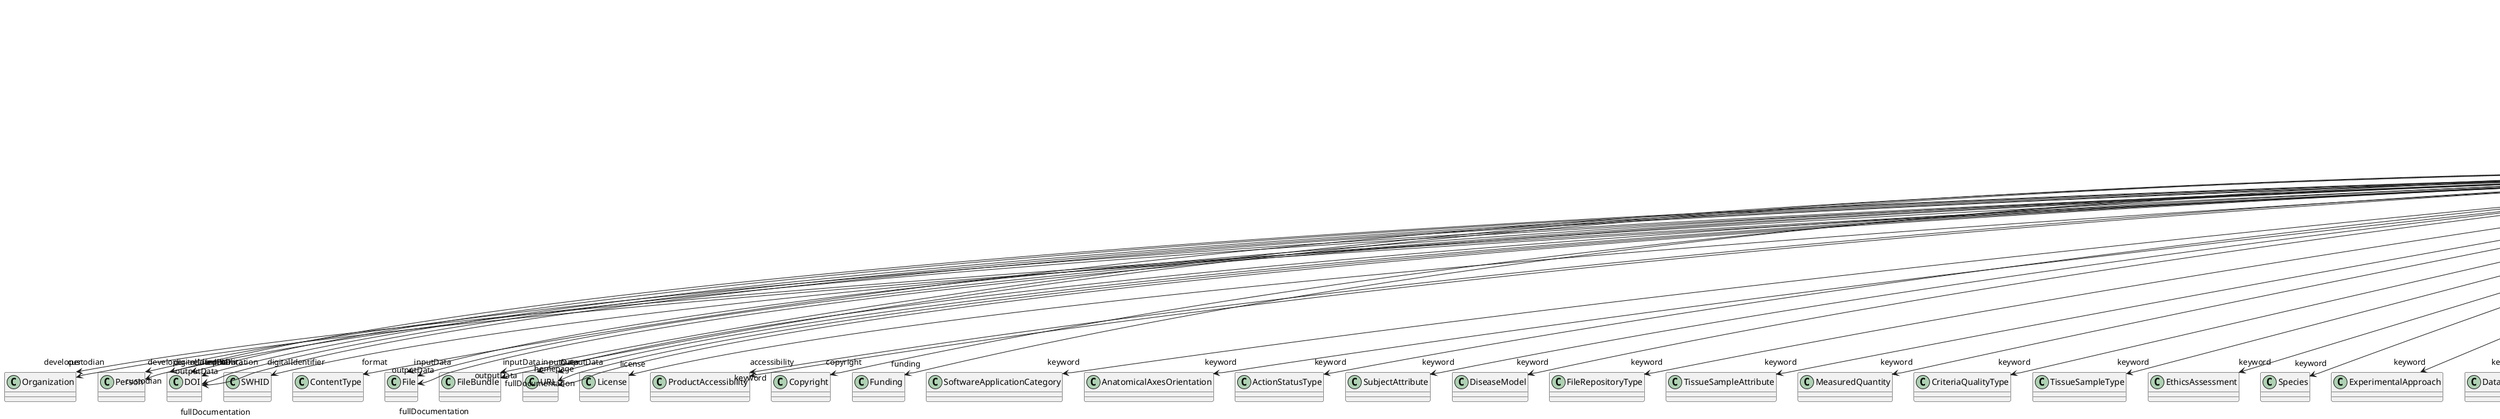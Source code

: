 @startuml
class ModelVersion {
+developer
+digitalIdentifier
+format
+inputData
+isAlternativeVersionOf
+isNewVersionOf
+license
+outputData
+accessibility
+copyright
+custodian
+description
+fullDocumentation
+fullName
+funding
+homepage
+howToCite
+keyword
+otherContribution
+relatedPublication
+releaseDate
+repository
+shortName
+supportChannel
+versionIdentifier
+versionInnovation

}
ModelVersion -d-> "developer" Organization
ModelVersion -d-> "developer" Person
ModelVersion -d-> "digitalIdentifier" DOI
ModelVersion -d-> "digitalIdentifier" SWHID
ModelVersion -d-> "format" ContentType
ModelVersion -d-> "inputData" DOI
ModelVersion -d-> "inputData" File
ModelVersion -d-> "inputData" FileBundle
ModelVersion -d-> "inputData" URL
ModelVersion -d-> "isAlternativeVersionOf" ModelVersion
ModelVersion -d-> "isNewVersionOf" ModelVersion
ModelVersion -d-> "license" License
ModelVersion -d-> "outputData" DOI
ModelVersion -d-> "outputData" File
ModelVersion -d-> "outputData" FileBundle
ModelVersion -d-> "outputData" URL
ModelVersion -d-> "accessibility" ProductAccessibility
ModelVersion -d-> "copyright" Copyright
ModelVersion -d-> "custodian" Organization
ModelVersion -d-> "custodian" Person
ModelVersion -d-> "fullDocumentation" DOI
ModelVersion -d-> "fullDocumentation" File
ModelVersion -d-> "fullDocumentation" URL
ModelVersion -d-> "funding" Funding
ModelVersion -d-> "homepage" URL
ModelVersion -d-> "keyword" SoftwareApplicationCategory
ModelVersion -d-> "keyword" AnatomicalAxesOrientation
ModelVersion -d-> "keyword" ActionStatusType
ModelVersion -d-> "keyword" SubjectAttribute
ModelVersion -d-> "keyword" DiseaseModel
ModelVersion -d-> "keyword" FileRepositoryType
ModelVersion -d-> "keyword" TissueSampleAttribute
ModelVersion -d-> "keyword" MeasuredQuantity
ModelVersion -d-> "keyword" CriteriaQualityType
ModelVersion -d-> "keyword" TissueSampleType
ModelVersion -d-> "keyword" EthicsAssessment
ModelVersion -d-> "keyword" Species
ModelVersion -d-> "keyword" ExperimentalApproach
ModelVersion -d-> "keyword" DataType
ModelVersion -d-> "keyword" GeneticStrainType
ModelVersion -d-> "keyword" Laterality
ModelVersion -d-> "keyword" OperatingSystem
ModelVersion -d-> "keyword" ModelAbstractionLevel
ModelVersion -d-> "keyword" UnitOfMeasurement
ModelVersion -d-> "keyword" CranialWindowType
ModelVersion -d-> "keyword" ContributionType
ModelVersion -d-> "keyword" StimulusType
ModelVersion -d-> "keyword" SemanticDataType
ModelVersion -d-> "keyword" UBERONParcellation
ModelVersion -d-> "keyword" FileUsageRole
ModelVersion -d-> "keyword" StimulationApproach
ModelVersion -d-> "keyword" AtlasType
ModelVersion -d-> "keyword" BreedingType
ModelVersion -d-> "keyword" ModelScope
ModelVersion -d-> "keyword" AnnotationType
ModelVersion -d-> "keyword" Organ
ModelVersion -d-> "keyword" Service
ModelVersion -d-> "keyword" TermSuggestion
ModelVersion -d-> "keyword" Language
ModelVersion -d-> "keyword" DeviceType
ModelVersion -d-> "keyword" ProgrammingLanguage
ModelVersion -d-> "keyword" Disease
ModelVersion -d-> "keyword" QualitativeOverlap
ModelVersion -d-> "keyword" PatchClampVariation
ModelVersion -d-> "keyword" BiologicalOrder
ModelVersion -d-> "keyword" BiologicalSex
ModelVersion -d-> "keyword" Handedness
ModelVersion -d-> "keyword" AgeCategory
ModelVersion -d-> "keyword" MolecularEntity
ModelVersion -d-> "keyword" TypeOfUncertainty
ModelVersion -d-> "keyword" SoftwareFeature
ModelVersion -d-> "keyword" FileBundleGrouping
ModelVersion -d-> "keyword" Technique
ModelVersion -d-> "keyword" MetaDataModelType
ModelVersion -d-> "keyword" CellType
ModelVersion -d-> "keyword" SubcellularEntity
ModelVersion -d-> "keyword" ProductAccessibility
ModelVersion -d-> "keyword" Terminology
ModelVersion -d-> "keyword" PreparationType
ModelVersion -d-> "keyword" OperatingDevice
ModelVersion -d-> "keyword" AnatomicalPlane
ModelVersion -d-> "keyword" CellCultureType
ModelVersion -d-> "otherContribution" Contribution
ModelVersion -d-> "relatedPublication" DOI
ModelVersion -d-> "relatedPublication" ISBN
ModelVersion -d-> "relatedPublication" HANDLE
ModelVersion -d-> "repository" FileRepository

@enduml